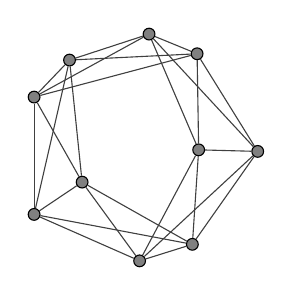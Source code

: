 \begin{tikzpicture}[scale=1]
  \tikzstyle{every node}=[draw,circle,fill=gray,inner sep=1.5]
  \path (1.2,10.0) node [] (v0) {};
  \path (3.27,10.55) node [] (v1) {};
  \path (3.29,9.33) node [] (v2) {};
  \path (3.21,8.13) node [] (v3) {};
  \path (1.2,8.51) node [] (v4) {};
  \path (1.65,10.47) node [] (v5) {};
  \path (2.66,10.8) node [] (v6) {};
  \path (4.04,9.31) node [] (v7) {};
  \path (2.54,7.92) node [] (v8) {};
  \path (1.81,8.92) node [] (v9) {};
  \tikzstyle{every path}=[];
  \draw [darkgray] (v0)--(v1);
  \draw [darkgray] (v0)--(v4);
  \draw [darkgray] (v0)--(v5);
  \draw [darkgray] (v0)--(v6);
  \draw [darkgray] (v0)--(v9);
  \draw [darkgray] (v1)--(v5);
  \draw [darkgray] (v1)--(v6);
  \draw [darkgray] (v1)--(v2);
  \draw [darkgray] (v1)--(v7);
  \draw [darkgray] (v4)--(v5);
  \draw [darkgray] (v4)--(v9);
  \draw [darkgray] (v4)--(v8);
  \draw [darkgray] (v5)--(v6);
  \draw [darkgray] (v5)--(v9);
  \draw [darkgray] (v6)--(v7);
  \draw [darkgray] (v2)--(v6);
  \draw [darkgray] (v2)--(v7);
  \draw [darkgray] (v2)--(v3);
  \draw [darkgray] (v2)--(v8);
  \draw [darkgray] (v7)--(v8);
  \draw [darkgray] (v3)--(v4);
  \draw [darkgray] (v3)--(v9);
  \draw [darkgray] (v3)--(v7);
  \draw [darkgray] (v3)--(v8);
  \draw [darkgray] (v8)--(v9);
\end{tikzpicture}
